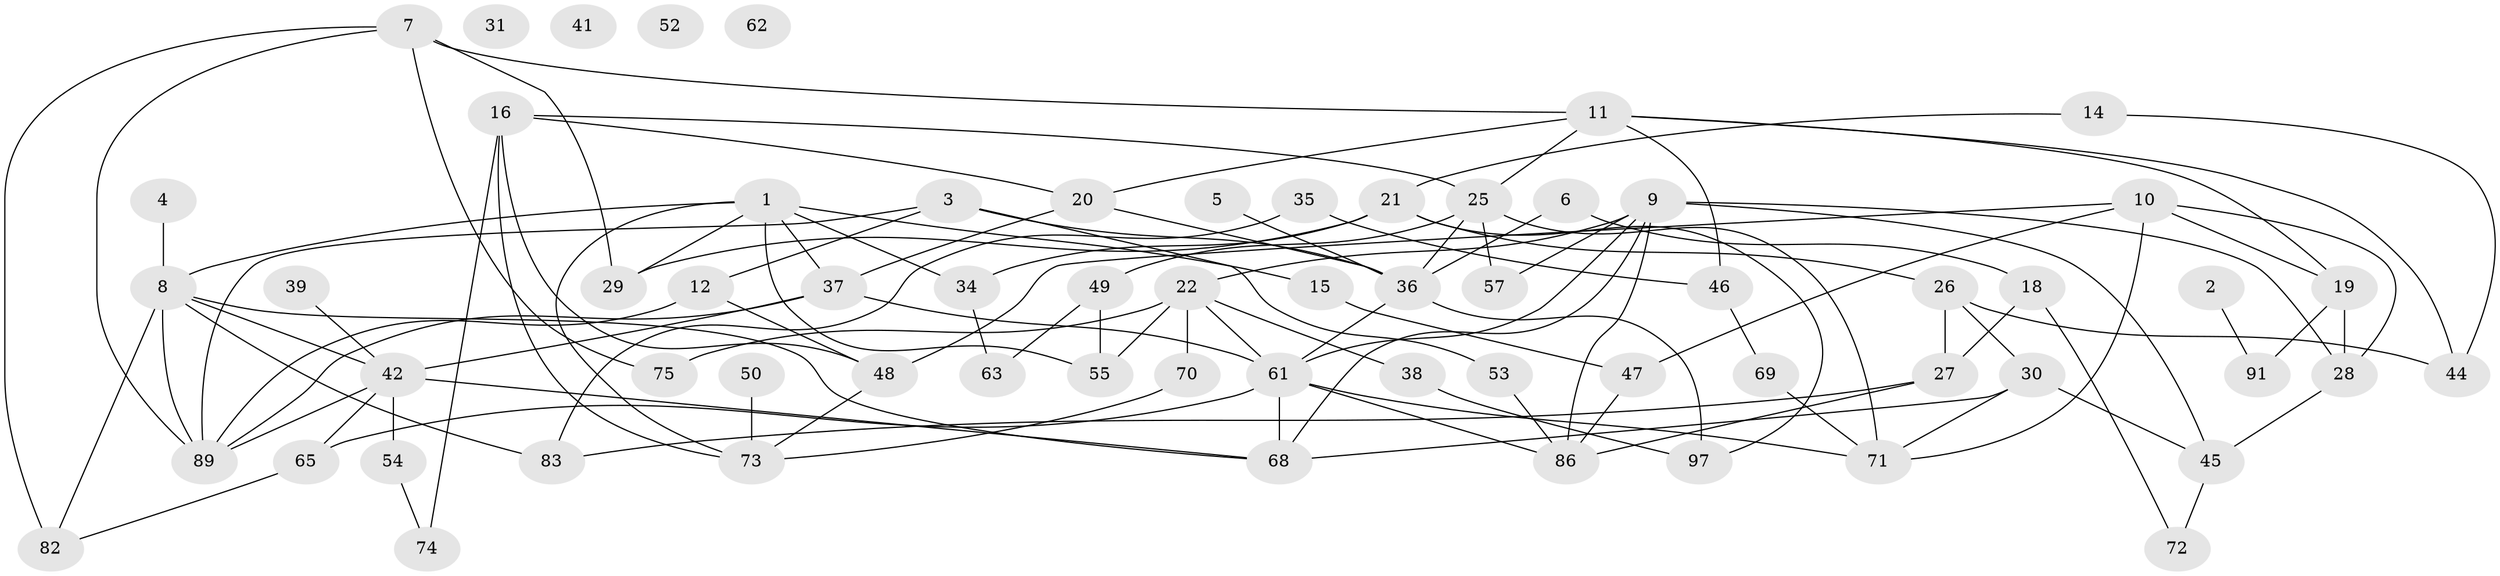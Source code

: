// Generated by graph-tools (version 1.1) at 2025/23/03/03/25 07:23:25]
// undirected, 65 vertices, 111 edges
graph export_dot {
graph [start="1"]
  node [color=gray90,style=filled];
  1 [super="+64"];
  2;
  3 [super="+24"];
  4;
  5;
  6 [super="+60"];
  7 [super="+78"];
  8 [super="+51"];
  9 [super="+17"];
  10 [super="+85"];
  11 [super="+13"];
  12;
  14 [super="+81"];
  15;
  16 [super="+58"];
  18 [super="+40"];
  19 [super="+23"];
  20;
  21 [super="+79"];
  22 [super="+32"];
  25 [super="+76"];
  26 [super="+33"];
  27;
  28;
  29;
  30 [super="+43"];
  31;
  34 [super="+59"];
  35 [super="+95"];
  36 [super="+67"];
  37 [super="+84"];
  38 [super="+90"];
  39;
  41;
  42 [super="+77"];
  44 [super="+56"];
  45 [super="+98"];
  46;
  47;
  48 [super="+96"];
  49 [super="+87"];
  50;
  52;
  53;
  54;
  55;
  57;
  61 [super="+80"];
  62;
  63;
  65 [super="+66"];
  68 [super="+94"];
  69;
  70;
  71;
  72;
  73;
  74;
  75;
  82 [super="+88"];
  83 [super="+93"];
  86 [super="+92"];
  89;
  91;
  97;
  1 -- 15;
  1 -- 29;
  1 -- 34;
  1 -- 55;
  1 -- 73;
  1 -- 37;
  1 -- 8;
  2 -- 91;
  3 -- 53;
  3 -- 89;
  3 -- 12;
  3 -- 36;
  4 -- 8;
  5 -- 36;
  6 -- 36;
  6 -- 18;
  7 -- 29;
  7 -- 75;
  7 -- 82;
  7 -- 89;
  7 -- 11;
  8 -- 89;
  8 -- 83;
  8 -- 42;
  8 -- 82;
  8 -- 68;
  9 -- 22;
  9 -- 45;
  9 -- 61;
  9 -- 28;
  9 -- 86;
  9 -- 57;
  9 -- 68;
  10 -- 28;
  10 -- 47;
  10 -- 48;
  10 -- 71;
  10 -- 19;
  11 -- 46;
  11 -- 25;
  11 -- 20;
  11 -- 44;
  11 -- 19;
  12 -- 89;
  12 -- 48;
  14 -- 44;
  14 -- 21;
  15 -- 47;
  16 -- 20;
  16 -- 73;
  16 -- 74;
  16 -- 48;
  16 -- 25;
  18 -- 27;
  18 -- 72;
  19 -- 91;
  19 -- 28;
  20 -- 37;
  20 -- 36;
  21 -- 26;
  21 -- 29;
  21 -- 97;
  21 -- 34;
  22 -- 55;
  22 -- 70;
  22 -- 61;
  22 -- 38;
  22 -- 75;
  25 -- 49;
  25 -- 71;
  25 -- 36;
  25 -- 57;
  26 -- 27;
  26 -- 44;
  26 -- 30;
  27 -- 83;
  27 -- 86;
  28 -- 45;
  30 -- 68;
  30 -- 45;
  30 -- 71;
  34 -- 63;
  35 -- 46;
  35 -- 83;
  36 -- 97;
  36 -- 61;
  37 -- 89;
  37 -- 42;
  37 -- 61;
  38 -- 97;
  39 -- 42;
  42 -- 65;
  42 -- 68;
  42 -- 54;
  42 -- 89;
  45 -- 72;
  46 -- 69;
  47 -- 86;
  48 -- 73;
  49 -- 55;
  49 -- 63;
  50 -- 73;
  53 -- 86;
  54 -- 74;
  61 -- 68 [weight=3];
  61 -- 71;
  61 -- 86;
  61 -- 65;
  65 -- 82;
  69 -- 71;
  70 -- 73;
}
